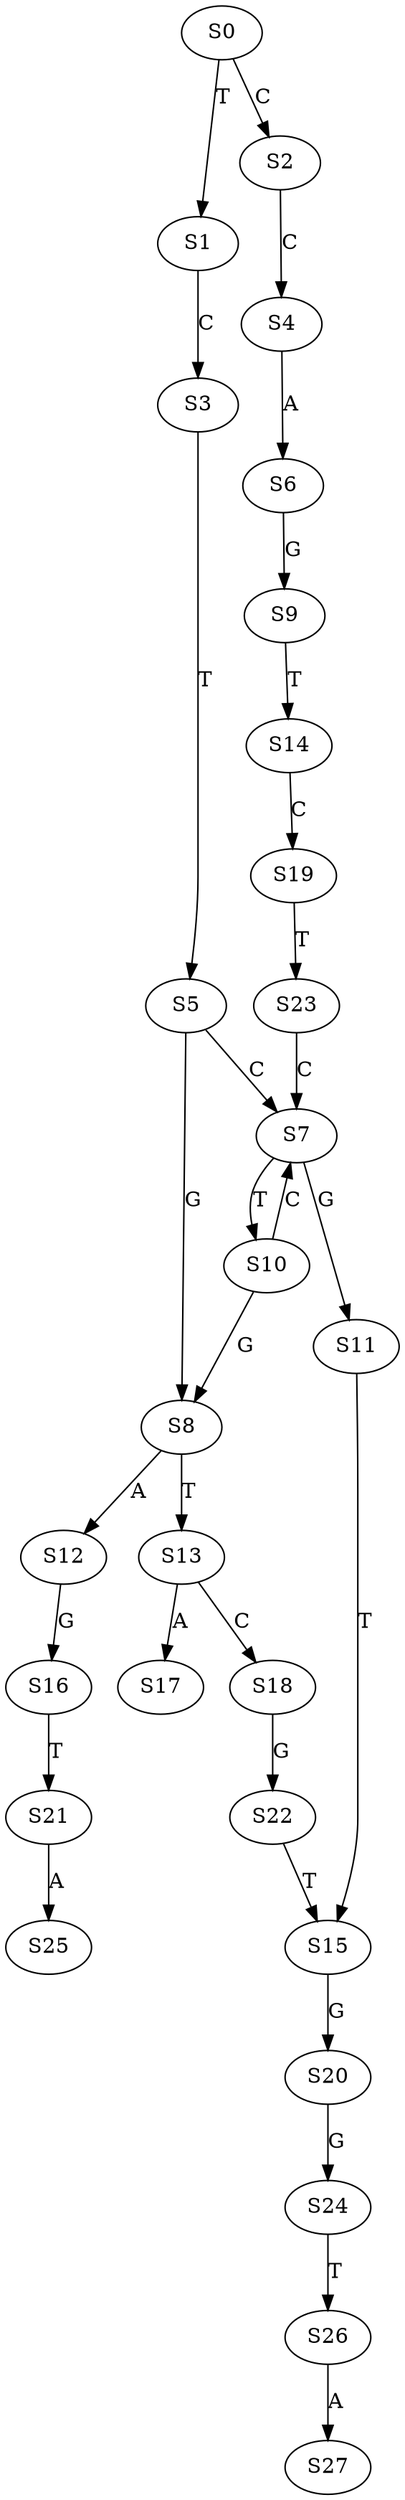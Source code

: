 strict digraph  {
	S0 -> S1 [ label = T ];
	S0 -> S2 [ label = C ];
	S1 -> S3 [ label = C ];
	S2 -> S4 [ label = C ];
	S3 -> S5 [ label = T ];
	S4 -> S6 [ label = A ];
	S5 -> S7 [ label = C ];
	S5 -> S8 [ label = G ];
	S6 -> S9 [ label = G ];
	S7 -> S10 [ label = T ];
	S7 -> S11 [ label = G ];
	S8 -> S12 [ label = A ];
	S8 -> S13 [ label = T ];
	S9 -> S14 [ label = T ];
	S10 -> S8 [ label = G ];
	S10 -> S7 [ label = C ];
	S11 -> S15 [ label = T ];
	S12 -> S16 [ label = G ];
	S13 -> S17 [ label = A ];
	S13 -> S18 [ label = C ];
	S14 -> S19 [ label = C ];
	S15 -> S20 [ label = G ];
	S16 -> S21 [ label = T ];
	S18 -> S22 [ label = G ];
	S19 -> S23 [ label = T ];
	S20 -> S24 [ label = G ];
	S21 -> S25 [ label = A ];
	S22 -> S15 [ label = T ];
	S23 -> S7 [ label = C ];
	S24 -> S26 [ label = T ];
	S26 -> S27 [ label = A ];
}
